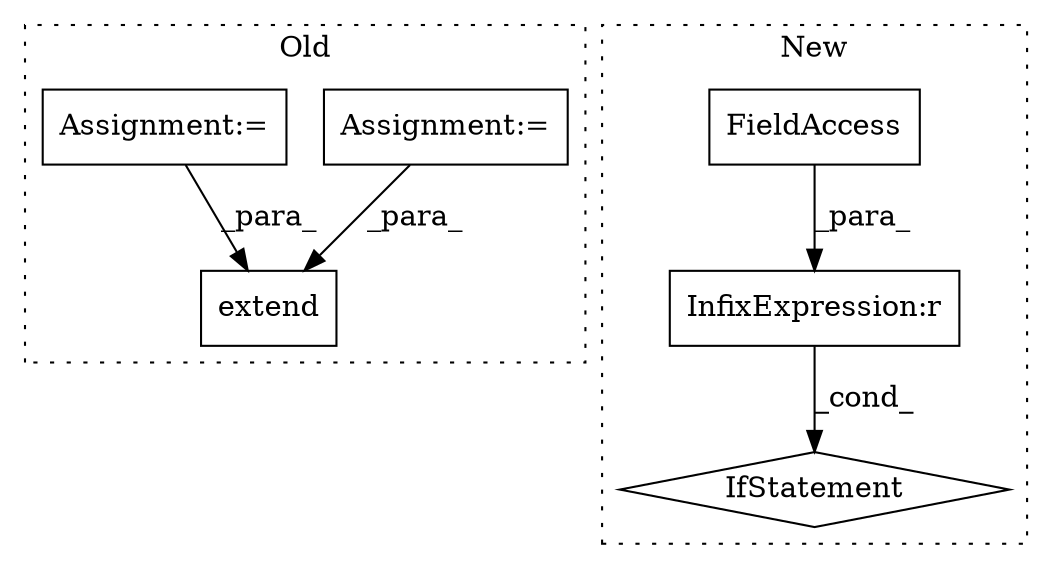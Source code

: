 digraph G {
subgraph cluster0 {
1 [label="extend" a="32" s="2368,2383" l="7,1" shape="box"];
5 [label="Assignment:=" a="7" s="2166" l="1" shape="box"];
6 [label="Assignment:=" a="7" s="2217" l="1" shape="box"];
label = "Old";
style="dotted";
}
subgraph cluster1 {
2 [label="IfStatement" a="25" s="4424,4454" l="4,2" shape="diamond"];
3 [label="InfixExpression:r" a="27" s="4434" l="3" shape="box"];
4 [label="FieldAccess" a="22" s="4437" l="17" shape="box"];
label = "New";
style="dotted";
}
3 -> 2 [label="_cond_"];
4 -> 3 [label="_para_"];
5 -> 1 [label="_para_"];
6 -> 1 [label="_para_"];
}